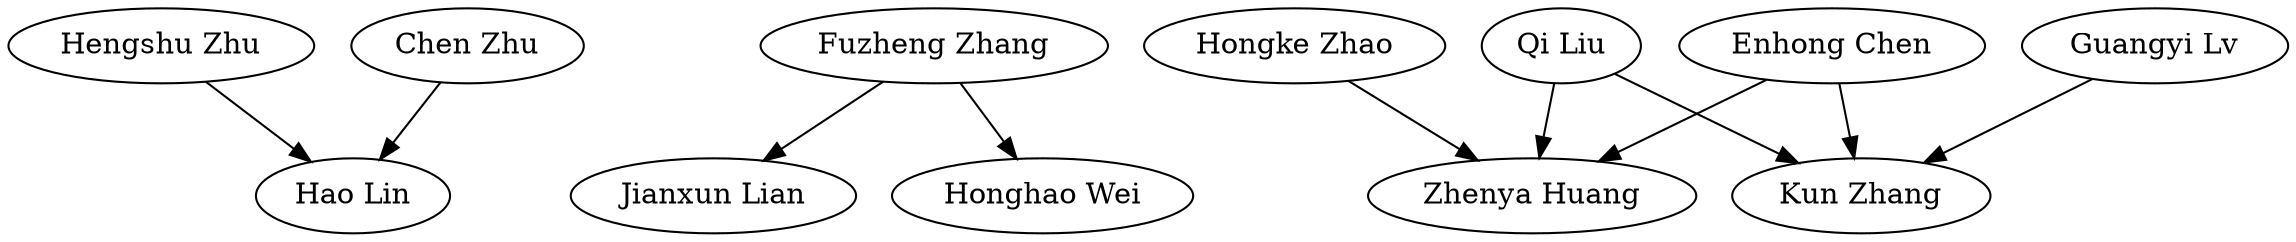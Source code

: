 strict digraph G{
"Hengshu Zhu" -> "Hao Lin"
"Fuzheng Zhang" -> "Jianxun Lian"
"Qi Liu" -> "Zhenya Huang"
"Enhong Chen" -> "Zhenya Huang"
"Enhong Chen" -> "Kun Zhang"
"Qi Liu" -> "Kun Zhang"
"Chen Zhu" -> "Hao Lin"
"Fuzheng Zhang" -> "Honghao Wei"
"Hongke Zhao" -> "Zhenya Huang"
"Guangyi Lv" -> "Kun Zhang"
}